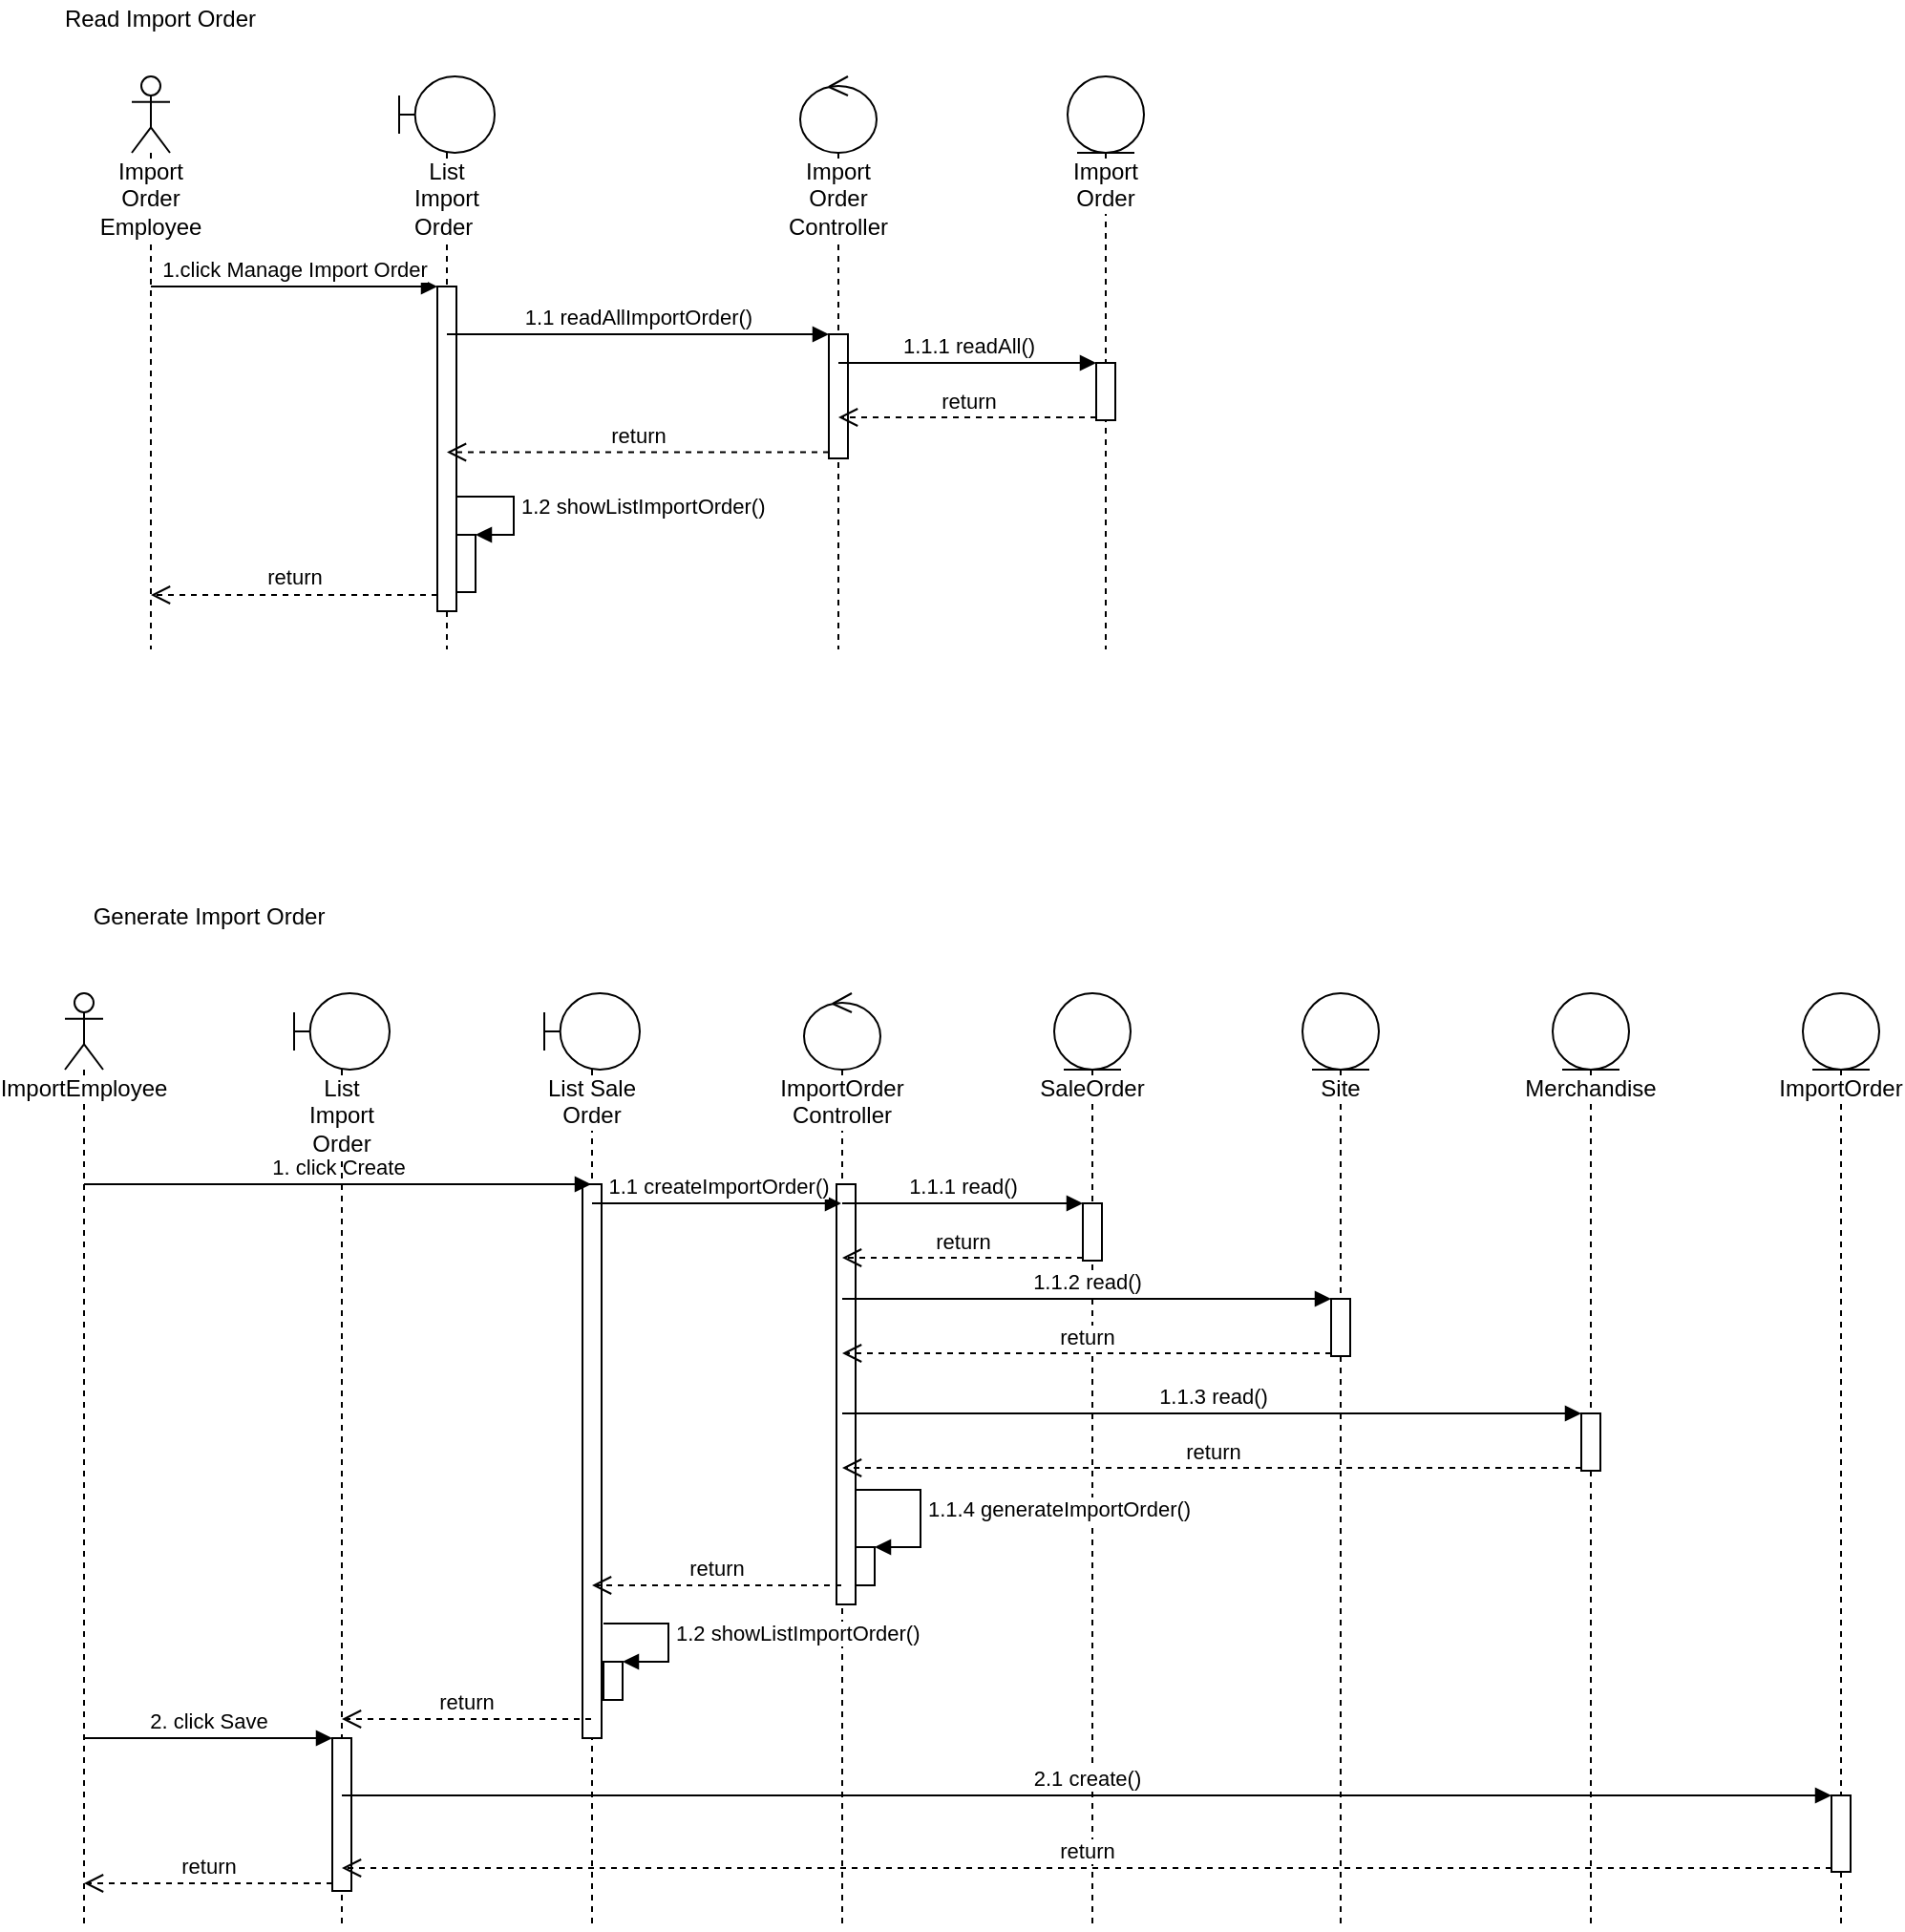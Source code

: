 <mxfile version="13.0.3" type="device"><diagram id="RbPQGI98I1vQBzoGhJew" name="Page-1"><mxGraphModel dx="899" dy="680" grid="1" gridSize="10" guides="1" tooltips="1" connect="1" arrows="1" fold="1" page="1" pageScale="1" pageWidth="1100" pageHeight="850" math="0" shadow="0"><root><mxCell id="0"/><mxCell id="1" parent="0"/><mxCell id="flRODS977EEktoUCT1c5-1" value="Read Import Order" style="text;html=1;strokeColor=none;fillColor=none;align=center;verticalAlign=middle;whiteSpace=wrap;rounded=0;" parent="1" vertex="1"><mxGeometry x="55" y="40" width="140" height="20" as="geometry"/></mxCell><mxCell id="flRODS977EEktoUCT1c5-2" value="Import Order Employee" style="shape=umlLifeline;participant=umlActor;perimeter=lifelinePerimeter;whiteSpace=wrap;html=1;container=1;collapsible=0;recursiveResize=0;verticalAlign=top;spacingTop=36;labelBackgroundColor=#ffffff;outlineConnect=0;" parent="1" vertex="1"><mxGeometry x="110" y="80" width="20" height="300" as="geometry"/></mxCell><mxCell id="flRODS977EEktoUCT1c5-3" value="List Import Order&amp;nbsp;" style="shape=umlLifeline;participant=umlBoundary;perimeter=lifelinePerimeter;whiteSpace=wrap;html=1;container=1;collapsible=0;recursiveResize=0;verticalAlign=top;spacingTop=36;labelBackgroundColor=#ffffff;outlineConnect=0;" parent="1" vertex="1"><mxGeometry x="250" y="80" width="50" height="300" as="geometry"/></mxCell><mxCell id="mpE4UaiRgnZn7tGNZiZZ-2" value="" style="html=1;points=[];perimeter=orthogonalPerimeter;" parent="flRODS977EEktoUCT1c5-3" vertex="1"><mxGeometry x="20" y="110" width="10" height="170" as="geometry"/></mxCell><mxCell id="mpE4UaiRgnZn7tGNZiZZ-17" value="" style="html=1;points=[];perimeter=orthogonalPerimeter;" parent="flRODS977EEktoUCT1c5-3" vertex="1"><mxGeometry x="30" y="240" width="10" height="30" as="geometry"/></mxCell><mxCell id="mpE4UaiRgnZn7tGNZiZZ-18" value="1.2 showListImportOrder()" style="edgeStyle=orthogonalEdgeStyle;html=1;align=left;spacingLeft=2;endArrow=block;rounded=0;entryX=1;entryY=0;" parent="flRODS977EEktoUCT1c5-3" source="mpE4UaiRgnZn7tGNZiZZ-2" target="mpE4UaiRgnZn7tGNZiZZ-17" edge="1"><mxGeometry relative="1" as="geometry"><mxPoint x="35" y="220" as="sourcePoint"/><Array as="points"><mxPoint x="60" y="220"/><mxPoint x="60" y="240"/></Array></mxGeometry></mxCell><mxCell id="flRODS977EEktoUCT1c5-5" value="Import Order Controller" style="shape=umlLifeline;participant=umlControl;perimeter=lifelinePerimeter;whiteSpace=wrap;html=1;container=1;collapsible=0;recursiveResize=0;verticalAlign=top;spacingTop=36;labelBackgroundColor=#ffffff;outlineConnect=0;" parent="1" vertex="1"><mxGeometry x="460" y="80" width="40" height="300" as="geometry"/></mxCell><mxCell id="mpE4UaiRgnZn7tGNZiZZ-5" value="" style="html=1;points=[];perimeter=orthogonalPerimeter;" parent="flRODS977EEktoUCT1c5-5" vertex="1"><mxGeometry x="15" y="135" width="10" height="65" as="geometry"/></mxCell><mxCell id="flRODS977EEktoUCT1c5-6" value="Import Order" style="shape=umlLifeline;participant=umlEntity;perimeter=lifelinePerimeter;whiteSpace=wrap;html=1;container=1;collapsible=0;recursiveResize=0;verticalAlign=top;spacingTop=36;labelBackgroundColor=#ffffff;outlineConnect=0;" parent="1" vertex="1"><mxGeometry x="600" y="80" width="40" height="300" as="geometry"/></mxCell><mxCell id="mpE4UaiRgnZn7tGNZiZZ-11" value="" style="html=1;points=[];perimeter=orthogonalPerimeter;" parent="flRODS977EEktoUCT1c5-6" vertex="1"><mxGeometry x="15" y="150" width="10" height="30" as="geometry"/></mxCell><mxCell id="mpE4UaiRgnZn7tGNZiZZ-3" value="1.click Manage Import Order" style="html=1;verticalAlign=bottom;endArrow=block;entryX=0;entryY=0;" parent="1" source="flRODS977EEktoUCT1c5-2" target="mpE4UaiRgnZn7tGNZiZZ-2" edge="1"><mxGeometry relative="1" as="geometry"><mxPoint x="190" y="190" as="sourcePoint"/></mxGeometry></mxCell><mxCell id="mpE4UaiRgnZn7tGNZiZZ-4" value="return" style="html=1;verticalAlign=bottom;endArrow=open;dashed=1;endSize=8;exitX=0;exitY=0.95;" parent="1" source="mpE4UaiRgnZn7tGNZiZZ-2" target="flRODS977EEktoUCT1c5-2" edge="1"><mxGeometry relative="1" as="geometry"><mxPoint x="190" y="266" as="targetPoint"/></mxGeometry></mxCell><mxCell id="mpE4UaiRgnZn7tGNZiZZ-6" value="1.1 readAllImportOrder()" style="html=1;verticalAlign=bottom;endArrow=block;entryX=0;entryY=0;" parent="1" source="flRODS977EEktoUCT1c5-3" target="mpE4UaiRgnZn7tGNZiZZ-5" edge="1"><mxGeometry relative="1" as="geometry"><mxPoint x="340" y="200" as="sourcePoint"/></mxGeometry></mxCell><mxCell id="mpE4UaiRgnZn7tGNZiZZ-7" value="return" style="html=1;verticalAlign=bottom;endArrow=open;dashed=1;endSize=8;exitX=0;exitY=0.95;" parent="1" source="mpE4UaiRgnZn7tGNZiZZ-5" target="flRODS977EEktoUCT1c5-3" edge="1"><mxGeometry relative="1" as="geometry"><mxPoint x="340" y="276" as="targetPoint"/></mxGeometry></mxCell><mxCell id="mpE4UaiRgnZn7tGNZiZZ-12" value="1.1.1 readAll()" style="html=1;verticalAlign=bottom;endArrow=block;entryX=0;entryY=0;" parent="1" source="flRODS977EEktoUCT1c5-5" target="mpE4UaiRgnZn7tGNZiZZ-11" edge="1"><mxGeometry relative="1" as="geometry"><mxPoint x="620" y="210" as="sourcePoint"/></mxGeometry></mxCell><mxCell id="mpE4UaiRgnZn7tGNZiZZ-13" value="return" style="html=1;verticalAlign=bottom;endArrow=open;dashed=1;endSize=8;exitX=0;exitY=0.95;" parent="1" source="mpE4UaiRgnZn7tGNZiZZ-11" target="flRODS977EEktoUCT1c5-5" edge="1"><mxGeometry relative="1" as="geometry"><mxPoint x="620" y="286" as="targetPoint"/></mxGeometry></mxCell><mxCell id="mpE4UaiRgnZn7tGNZiZZ-77" value="ImportEmployee" style="shape=umlLifeline;participant=umlActor;perimeter=lifelinePerimeter;whiteSpace=wrap;html=1;container=1;collapsible=0;recursiveResize=0;verticalAlign=top;spacingTop=36;labelBackgroundColor=#ffffff;outlineConnect=0;" parent="1" vertex="1"><mxGeometry x="75.0" y="560" width="20" height="490" as="geometry"/></mxCell><mxCell id="mpE4UaiRgnZn7tGNZiZZ-81" value="List Sale Order" style="shape=umlLifeline;participant=umlBoundary;perimeter=lifelinePerimeter;whiteSpace=wrap;html=1;container=1;collapsible=0;recursiveResize=0;verticalAlign=top;spacingTop=36;labelBackgroundColor=#ffffff;outlineConnect=0;" parent="1" vertex="1"><mxGeometry x="326" y="560" width="50" height="490" as="geometry"/></mxCell><mxCell id="mpE4UaiRgnZn7tGNZiZZ-82" value="" style="html=1;points=[];perimeter=orthogonalPerimeter;" parent="mpE4UaiRgnZn7tGNZiZZ-81" vertex="1"><mxGeometry x="20" y="100" width="10" height="290" as="geometry"/></mxCell><mxCell id="mpE4UaiRgnZn7tGNZiZZ-83" value="ImportOrder Controller" style="shape=umlLifeline;participant=umlControl;perimeter=lifelinePerimeter;whiteSpace=wrap;html=1;container=1;collapsible=0;recursiveResize=0;verticalAlign=top;spacingTop=36;labelBackgroundColor=#ffffff;outlineConnect=0;" parent="1" vertex="1"><mxGeometry x="462" y="560" width="40" height="490" as="geometry"/></mxCell><mxCell id="mpE4UaiRgnZn7tGNZiZZ-84" value="" style="html=1;points=[];perimeter=orthogonalPerimeter;" parent="mpE4UaiRgnZn7tGNZiZZ-83" vertex="1"><mxGeometry x="17" y="100" width="10" height="220" as="geometry"/></mxCell><mxCell id="mpE4UaiRgnZn7tGNZiZZ-86" value="ImportOrder" style="shape=umlLifeline;participant=umlEntity;perimeter=lifelinePerimeter;whiteSpace=wrap;html=1;container=1;collapsible=0;recursiveResize=0;verticalAlign=top;spacingTop=36;labelBackgroundColor=#ffffff;outlineConnect=0;" parent="1" vertex="1"><mxGeometry x="985" y="560" width="40" height="490" as="geometry"/></mxCell><mxCell id="mpE4UaiRgnZn7tGNZiZZ-126" value="" style="html=1;points=[];perimeter=orthogonalPerimeter;" parent="mpE4UaiRgnZn7tGNZiZZ-86" vertex="1"><mxGeometry x="15" y="420" width="10" height="40" as="geometry"/></mxCell><mxCell id="mpE4UaiRgnZn7tGNZiZZ-88" value="SaleOrder" style="shape=umlLifeline;participant=umlEntity;perimeter=lifelinePerimeter;whiteSpace=wrap;html=1;container=1;collapsible=0;recursiveResize=0;verticalAlign=top;spacingTop=36;labelBackgroundColor=#ffffff;outlineConnect=0;" parent="1" vertex="1"><mxGeometry x="593" y="560" width="40" height="490" as="geometry"/></mxCell><mxCell id="mpE4UaiRgnZn7tGNZiZZ-89" value="" style="html=1;points=[];perimeter=orthogonalPerimeter;" parent="mpE4UaiRgnZn7tGNZiZZ-88" vertex="1"><mxGeometry x="15" y="110" width="10" height="30" as="geometry"/></mxCell><mxCell id="mpE4UaiRgnZn7tGNZiZZ-90" value="Site" style="shape=umlLifeline;participant=umlEntity;perimeter=lifelinePerimeter;whiteSpace=wrap;html=1;container=1;collapsible=0;recursiveResize=0;verticalAlign=top;spacingTop=36;labelBackgroundColor=#ffffff;outlineConnect=0;" parent="1" vertex="1"><mxGeometry x="723" y="560" width="40" height="490" as="geometry"/></mxCell><mxCell id="mpE4UaiRgnZn7tGNZiZZ-91" value="" style="html=1;points=[];perimeter=orthogonalPerimeter;" parent="mpE4UaiRgnZn7tGNZiZZ-90" vertex="1"><mxGeometry x="15" y="160" width="10" height="30" as="geometry"/></mxCell><mxCell id="mpE4UaiRgnZn7tGNZiZZ-92" value="1. click Create" style="html=1;verticalAlign=bottom;endArrow=block;" parent="1" source="mpE4UaiRgnZn7tGNZiZZ-77" target="mpE4UaiRgnZn7tGNZiZZ-81" edge="1"><mxGeometry relative="1" as="geometry"><mxPoint x="90" y="660" as="sourcePoint"/><Array as="points"><mxPoint x="215" y="660"/></Array></mxGeometry></mxCell><mxCell id="mpE4UaiRgnZn7tGNZiZZ-93" value="1.1 createImportOrder()" style="html=1;verticalAlign=bottom;endArrow=block;" parent="1" source="mpE4UaiRgnZn7tGNZiZZ-81" target="mpE4UaiRgnZn7tGNZiZZ-83" edge="1"><mxGeometry relative="1" as="geometry"><mxPoint x="392" y="680" as="sourcePoint"/><Array as="points"><mxPoint x="395" y="670"/></Array></mxGeometry></mxCell><mxCell id="mpE4UaiRgnZn7tGNZiZZ-95" value="1.1.1 read()" style="html=1;verticalAlign=bottom;endArrow=block;entryX=0;entryY=0;" parent="1" source="mpE4UaiRgnZn7tGNZiZZ-83" target="mpE4UaiRgnZn7tGNZiZZ-89" edge="1"><mxGeometry relative="1" as="geometry"><mxPoint x="665" y="660" as="sourcePoint"/></mxGeometry></mxCell><mxCell id="mpE4UaiRgnZn7tGNZiZZ-96" value="return" style="html=1;verticalAlign=bottom;endArrow=open;dashed=1;endSize=8;exitX=0;exitY=0.95;" parent="1" source="mpE4UaiRgnZn7tGNZiZZ-89" target="mpE4UaiRgnZn7tGNZiZZ-83" edge="1"><mxGeometry relative="1" as="geometry"><mxPoint x="665" y="736" as="targetPoint"/></mxGeometry></mxCell><mxCell id="mpE4UaiRgnZn7tGNZiZZ-97" value="1.1.2 read()" style="html=1;verticalAlign=bottom;endArrow=block;entryX=0;entryY=0;" parent="1" source="mpE4UaiRgnZn7tGNZiZZ-83" target="mpE4UaiRgnZn7tGNZiZZ-91" edge="1"><mxGeometry relative="1" as="geometry"><mxPoint x="542" y="885" as="sourcePoint"/></mxGeometry></mxCell><mxCell id="mpE4UaiRgnZn7tGNZiZZ-98" value="return" style="html=1;verticalAlign=bottom;endArrow=open;dashed=1;endSize=8;exitX=0;exitY=0.95;" parent="1" source="mpE4UaiRgnZn7tGNZiZZ-91" target="mpE4UaiRgnZn7tGNZiZZ-83" edge="1"><mxGeometry relative="1" as="geometry"><mxPoint x="542" y="961" as="targetPoint"/></mxGeometry></mxCell><mxCell id="mpE4UaiRgnZn7tGNZiZZ-99" value="" style="html=1;points=[];perimeter=orthogonalPerimeter;" parent="1" vertex="1"><mxGeometry x="489" y="850" width="10" height="20" as="geometry"/></mxCell><mxCell id="mpE4UaiRgnZn7tGNZiZZ-100" value="1.1.4 generateImportOrder()" style="edgeStyle=orthogonalEdgeStyle;html=1;align=left;spacingLeft=2;endArrow=block;rounded=0;entryX=1;entryY=0;" parent="1" source="mpE4UaiRgnZn7tGNZiZZ-84" target="mpE4UaiRgnZn7tGNZiZZ-99" edge="1"><mxGeometry relative="1" as="geometry"><mxPoint x="465.004" y="799.999" as="sourcePoint"/><Array as="points"><mxPoint x="523" y="820"/><mxPoint x="523" y="850"/></Array></mxGeometry></mxCell><mxCell id="mpE4UaiRgnZn7tGNZiZZ-107" value="Merchandise" style="shape=umlLifeline;participant=umlEntity;perimeter=lifelinePerimeter;whiteSpace=wrap;html=1;container=1;collapsible=0;recursiveResize=0;verticalAlign=top;spacingTop=36;labelBackgroundColor=#ffffff;outlineConnect=0;" parent="1" vertex="1"><mxGeometry x="854" y="560" width="40" height="490" as="geometry"/></mxCell><mxCell id="mpE4UaiRgnZn7tGNZiZZ-108" value="" style="html=1;points=[];perimeter=orthogonalPerimeter;" parent="mpE4UaiRgnZn7tGNZiZZ-107" vertex="1"><mxGeometry x="15" y="220" width="10" height="30" as="geometry"/></mxCell><mxCell id="mpE4UaiRgnZn7tGNZiZZ-109" value="1.1.3 read()" style="html=1;verticalAlign=bottom;endArrow=block;entryX=0;entryY=0;" parent="1" source="mpE4UaiRgnZn7tGNZiZZ-83" target="mpE4UaiRgnZn7tGNZiZZ-108" edge="1"><mxGeometry relative="1" as="geometry"><mxPoint x="717" y="730" as="sourcePoint"/></mxGeometry></mxCell><mxCell id="mpE4UaiRgnZn7tGNZiZZ-110" value="return" style="html=1;verticalAlign=bottom;endArrow=open;dashed=1;endSize=8;exitX=0;exitY=0.95;" parent="1" source="mpE4UaiRgnZn7tGNZiZZ-108" target="mpE4UaiRgnZn7tGNZiZZ-83" edge="1"><mxGeometry relative="1" as="geometry"><mxPoint x="717" y="806" as="targetPoint"/></mxGeometry></mxCell><mxCell id="mpE4UaiRgnZn7tGNZiZZ-111" value="List Import Order" style="shape=umlLifeline;participant=umlBoundary;perimeter=lifelinePerimeter;whiteSpace=wrap;html=1;container=1;collapsible=0;recursiveResize=0;verticalAlign=top;spacingTop=36;labelBackgroundColor=#ffffff;outlineConnect=0;" parent="1" vertex="1"><mxGeometry x="195" y="560" width="50" height="490" as="geometry"/></mxCell><mxCell id="mpE4UaiRgnZn7tGNZiZZ-122" value="" style="html=1;points=[];perimeter=orthogonalPerimeter;" parent="mpE4UaiRgnZn7tGNZiZZ-111" vertex="1"><mxGeometry x="20" y="390" width="10" height="80" as="geometry"/></mxCell><mxCell id="mpE4UaiRgnZn7tGNZiZZ-115" value="return" style="html=1;verticalAlign=bottom;endArrow=open;dashed=1;endSize=8;" parent="1" source="mpE4UaiRgnZn7tGNZiZZ-83" target="mpE4UaiRgnZn7tGNZiZZ-81" edge="1"><mxGeometry relative="1" as="geometry"><mxPoint x="405" y="910" as="targetPoint"/><mxPoint x="475" y="910" as="sourcePoint"/><Array as="points"><mxPoint x="425" y="870"/></Array></mxGeometry></mxCell><mxCell id="mpE4UaiRgnZn7tGNZiZZ-121" value="return" style="html=1;verticalAlign=bottom;endArrow=open;dashed=1;endSize=8;" parent="1" source="mpE4UaiRgnZn7tGNZiZZ-81" edge="1"><mxGeometry relative="1" as="geometry"><mxPoint x="220" y="940" as="targetPoint"/><mxPoint x="295" y="1000" as="sourcePoint"/><Array as="points"><mxPoint x="275" y="940"/></Array></mxGeometry></mxCell><mxCell id="mpE4UaiRgnZn7tGNZiZZ-123" value="2. click Save" style="html=1;verticalAlign=bottom;endArrow=block;entryX=0;entryY=0;" parent="1" source="mpE4UaiRgnZn7tGNZiZZ-77" target="mpE4UaiRgnZn7tGNZiZZ-122" edge="1"><mxGeometry relative="1" as="geometry"><mxPoint x="295" y="1120" as="sourcePoint"/></mxGeometry></mxCell><mxCell id="mpE4UaiRgnZn7tGNZiZZ-124" value="return" style="html=1;verticalAlign=bottom;endArrow=open;dashed=1;endSize=8;exitX=0;exitY=0.95;" parent="1" source="mpE4UaiRgnZn7tGNZiZZ-122" target="mpE4UaiRgnZn7tGNZiZZ-77" edge="1"><mxGeometry relative="1" as="geometry"><mxPoint x="295" y="1196" as="targetPoint"/></mxGeometry></mxCell><mxCell id="mpE4UaiRgnZn7tGNZiZZ-127" value="2.1 create()" style="html=1;verticalAlign=bottom;endArrow=block;entryX=0;entryY=0;" parent="1" source="mpE4UaiRgnZn7tGNZiZZ-111" target="mpE4UaiRgnZn7tGNZiZZ-126" edge="1"><mxGeometry relative="1" as="geometry"><mxPoint x="365" y="1100" as="sourcePoint"/></mxGeometry></mxCell><mxCell id="mpE4UaiRgnZn7tGNZiZZ-128" value="return" style="html=1;verticalAlign=bottom;endArrow=open;dashed=1;endSize=8;exitX=0;exitY=0.95;" parent="1" source="mpE4UaiRgnZn7tGNZiZZ-126" target="mpE4UaiRgnZn7tGNZiZZ-111" edge="1"><mxGeometry relative="1" as="geometry"><mxPoint x="365" y="1176" as="targetPoint"/></mxGeometry></mxCell><mxCell id="bW-0RUWnrtOz4rzN49wb-1" value="Generate Import Order" style="text;html=1;align=center;verticalAlign=middle;resizable=0;points=[];autosize=1;" parent="1" vertex="1"><mxGeometry x="80" y="510" width="140" height="20" as="geometry"/></mxCell><mxCell id="bW-0RUWnrtOz4rzN49wb-14" value="" style="html=1;points=[];perimeter=orthogonalPerimeter;" parent="1" vertex="1"><mxGeometry x="357" y="910" width="10" height="20" as="geometry"/></mxCell><mxCell id="bW-0RUWnrtOz4rzN49wb-15" value="1.2 showListImportOrder()" style="edgeStyle=orthogonalEdgeStyle;html=1;align=left;spacingLeft=2;endArrow=block;rounded=0;entryX=1;entryY=0;" parent="1" target="bW-0RUWnrtOz4rzN49wb-14" edge="1"><mxGeometry relative="1" as="geometry"><mxPoint x="357" y="890" as="sourcePoint"/><Array as="points"><mxPoint x="391" y="890"/><mxPoint x="391" y="910"/></Array></mxGeometry></mxCell></root></mxGraphModel></diagram></mxfile>